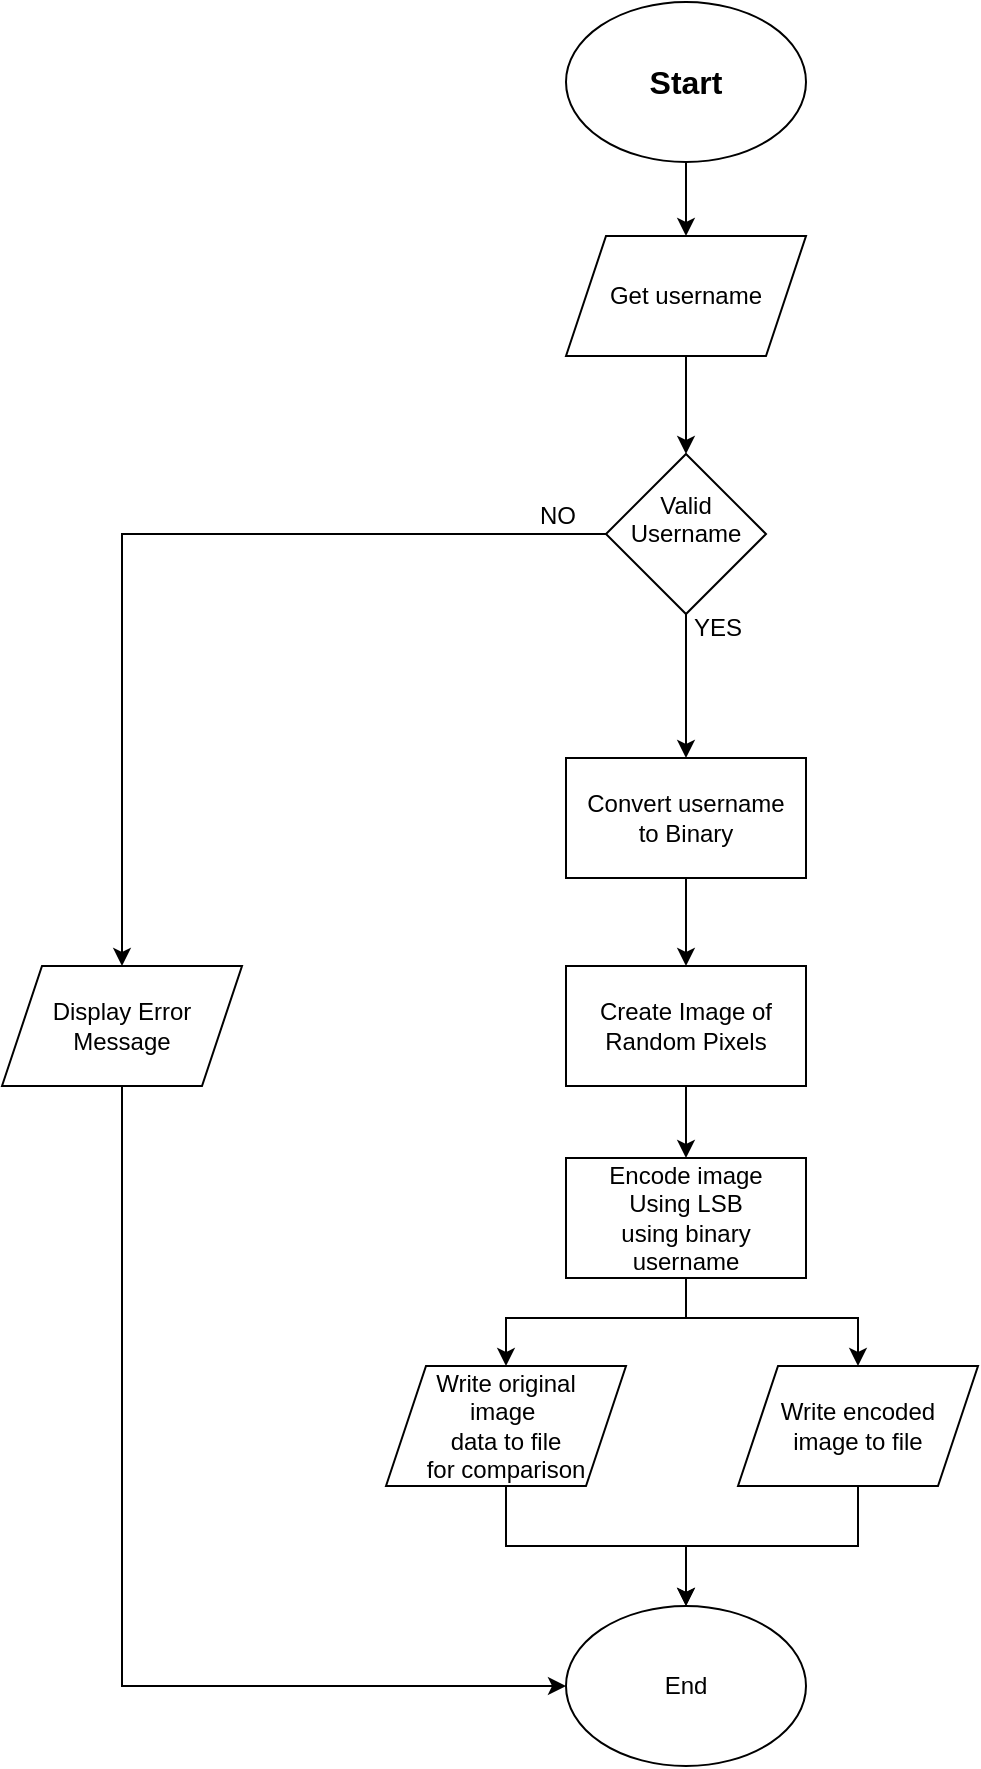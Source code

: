 <mxfile version="24.4.4" type="github">
  <diagram name="Page-1" id="9hqa1EYiereK8jZl_oy_">
    <mxGraphModel dx="794" dy="690" grid="1" gridSize="8" guides="1" tooltips="1" connect="1" arrows="1" fold="1" page="1" pageScale="1" pageWidth="827" pageHeight="1169" math="0" shadow="0">
      <root>
        <mxCell id="0" />
        <mxCell id="1" parent="0" />
        <mxCell id="5MErfeMuYOcCwuII5DUp-5" style="edgeStyle=orthogonalEdgeStyle;rounded=0;orthogonalLoop=1;jettySize=auto;html=1;entryX=0.5;entryY=0;entryDx=0;entryDy=0;" parent="1" source="5MErfeMuYOcCwuII5DUp-1" target="5MErfeMuYOcCwuII5DUp-2" edge="1">
          <mxGeometry relative="1" as="geometry" />
        </mxCell>
        <mxCell id="5MErfeMuYOcCwuII5DUp-1" value="&lt;font style=&quot;font-size: 16px;&quot;&gt;&lt;b&gt;Start&lt;/b&gt;&lt;/font&gt;" style="ellipse;whiteSpace=wrap;html=1;" parent="1" vertex="1">
          <mxGeometry x="354" y="30" width="120" height="80" as="geometry" />
        </mxCell>
        <mxCell id="5MErfeMuYOcCwuII5DUp-6" style="edgeStyle=orthogonalEdgeStyle;rounded=0;orthogonalLoop=1;jettySize=auto;html=1;entryX=0.5;entryY=0;entryDx=0;entryDy=0;" parent="1" source="5MErfeMuYOcCwuII5DUp-2" target="5MErfeMuYOcCwuII5DUp-4" edge="1">
          <mxGeometry relative="1" as="geometry" />
        </mxCell>
        <mxCell id="5MErfeMuYOcCwuII5DUp-2" value="Get username" style="shape=parallelogram;perimeter=parallelogramPerimeter;whiteSpace=wrap;html=1;fixedSize=1;" parent="1" vertex="1">
          <mxGeometry x="354" y="147" width="120" height="60" as="geometry" />
        </mxCell>
        <mxCell id="5MErfeMuYOcCwuII5DUp-18" style="edgeStyle=orthogonalEdgeStyle;rounded=0;orthogonalLoop=1;jettySize=auto;html=1;entryX=0;entryY=0.5;entryDx=0;entryDy=0;" parent="1" source="5MErfeMuYOcCwuII5DUp-3" target="5MErfeMuYOcCwuII5DUp-17" edge="1">
          <mxGeometry relative="1" as="geometry">
            <Array as="points">
              <mxPoint x="132" y="872" />
            </Array>
          </mxGeometry>
        </mxCell>
        <mxCell id="5MErfeMuYOcCwuII5DUp-3" value="Display Error&lt;br&gt;Message" style="shape=parallelogram;perimeter=parallelogramPerimeter;whiteSpace=wrap;html=1;fixedSize=1;" parent="1" vertex="1">
          <mxGeometry x="72" y="512" width="120" height="60" as="geometry" />
        </mxCell>
        <mxCell id="5MErfeMuYOcCwuII5DUp-7" style="edgeStyle=orthogonalEdgeStyle;rounded=0;orthogonalLoop=1;jettySize=auto;html=1;exitX=0;exitY=0.5;exitDx=0;exitDy=0;entryX=0.5;entryY=0;entryDx=0;entryDy=0;" parent="1" source="5MErfeMuYOcCwuII5DUp-4" target="5MErfeMuYOcCwuII5DUp-3" edge="1">
          <mxGeometry relative="1" as="geometry" />
        </mxCell>
        <mxCell id="Y63TulKh1--g1iIxH93A-2" style="edgeStyle=orthogonalEdgeStyle;rounded=0;orthogonalLoop=1;jettySize=auto;html=1;entryX=0.5;entryY=0;entryDx=0;entryDy=0;" edge="1" parent="1" source="5MErfeMuYOcCwuII5DUp-4" target="Y63TulKh1--g1iIxH93A-1">
          <mxGeometry relative="1" as="geometry" />
        </mxCell>
        <mxCell id="5MErfeMuYOcCwuII5DUp-4" value="&lt;div&gt;Valid Username&lt;/div&gt;&lt;div&gt;&lt;br&gt;&lt;/div&gt;" style="rhombus;whiteSpace=wrap;html=1;" parent="1" vertex="1">
          <mxGeometry x="374" y="256" width="80" height="80" as="geometry" />
        </mxCell>
        <mxCell id="5MErfeMuYOcCwuII5DUp-11" style="edgeStyle=orthogonalEdgeStyle;rounded=0;orthogonalLoop=1;jettySize=auto;html=1;entryX=0.5;entryY=0;entryDx=0;entryDy=0;" parent="1" source="5MErfeMuYOcCwuII5DUp-8" target="5MErfeMuYOcCwuII5DUp-10" edge="1">
          <mxGeometry relative="1" as="geometry" />
        </mxCell>
        <mxCell id="5MErfeMuYOcCwuII5DUp-8" value="Create Image of Random Pixels" style="rounded=0;whiteSpace=wrap;html=1;" parent="1" vertex="1">
          <mxGeometry x="354" y="512" width="120" height="60" as="geometry" />
        </mxCell>
        <mxCell id="5MErfeMuYOcCwuII5DUp-15" style="edgeStyle=orthogonalEdgeStyle;rounded=0;orthogonalLoop=1;jettySize=auto;html=1;entryX=0.5;entryY=0;entryDx=0;entryDy=0;" parent="1" source="5MErfeMuYOcCwuII5DUp-10" target="5MErfeMuYOcCwuII5DUp-12" edge="1">
          <mxGeometry relative="1" as="geometry">
            <Array as="points">
              <mxPoint x="414" y="688" />
              <mxPoint x="324" y="688" />
            </Array>
          </mxGeometry>
        </mxCell>
        <mxCell id="5MErfeMuYOcCwuII5DUp-16" style="edgeStyle=orthogonalEdgeStyle;rounded=0;orthogonalLoop=1;jettySize=auto;html=1;exitX=0.5;exitY=1;exitDx=0;exitDy=0;entryX=0.5;entryY=0;entryDx=0;entryDy=0;" parent="1" source="5MErfeMuYOcCwuII5DUp-10" target="5MErfeMuYOcCwuII5DUp-14" edge="1">
          <mxGeometry relative="1" as="geometry">
            <Array as="points">
              <mxPoint x="414" y="688" />
              <mxPoint x="500" y="688" />
            </Array>
          </mxGeometry>
        </mxCell>
        <mxCell id="5MErfeMuYOcCwuII5DUp-10" value="&lt;div&gt;Encode image &lt;br&gt;&lt;/div&gt;&lt;div&gt;Using LSB&lt;/div&gt;&lt;div&gt;using binary username&lt;br&gt;&lt;/div&gt;" style="rounded=0;whiteSpace=wrap;html=1;" parent="1" vertex="1">
          <mxGeometry x="354" y="608" width="120" height="60" as="geometry" />
        </mxCell>
        <mxCell id="5MErfeMuYOcCwuII5DUp-19" style="edgeStyle=orthogonalEdgeStyle;rounded=0;orthogonalLoop=1;jettySize=auto;html=1;entryX=0.5;entryY=0;entryDx=0;entryDy=0;" parent="1" source="5MErfeMuYOcCwuII5DUp-12" target="5MErfeMuYOcCwuII5DUp-17" edge="1">
          <mxGeometry relative="1" as="geometry" />
        </mxCell>
        <mxCell id="5MErfeMuYOcCwuII5DUp-12" value="&lt;div&gt;Write original&lt;/div&gt;&lt;div&gt;image&amp;nbsp;&lt;/div&gt;&lt;div&gt;data to file&lt;/div&gt;&lt;div&gt;for comparison&lt;br&gt;&lt;/div&gt;" style="shape=parallelogram;perimeter=parallelogramPerimeter;whiteSpace=wrap;html=1;fixedSize=1;" parent="1" vertex="1">
          <mxGeometry x="264" y="712" width="120" height="60" as="geometry" />
        </mxCell>
        <mxCell id="5MErfeMuYOcCwuII5DUp-20" style="edgeStyle=orthogonalEdgeStyle;rounded=0;orthogonalLoop=1;jettySize=auto;html=1;entryX=0.5;entryY=0;entryDx=0;entryDy=0;" parent="1" source="5MErfeMuYOcCwuII5DUp-14" target="5MErfeMuYOcCwuII5DUp-17" edge="1">
          <mxGeometry relative="1" as="geometry" />
        </mxCell>
        <mxCell id="5MErfeMuYOcCwuII5DUp-14" value="&lt;div&gt;Write encoded&lt;/div&gt;&lt;div&gt;image to file&lt;br&gt;&lt;/div&gt;" style="shape=parallelogram;perimeter=parallelogramPerimeter;whiteSpace=wrap;html=1;fixedSize=1;" parent="1" vertex="1">
          <mxGeometry x="440" y="712" width="120" height="60" as="geometry" />
        </mxCell>
        <mxCell id="5MErfeMuYOcCwuII5DUp-17" value="End" style="ellipse;whiteSpace=wrap;html=1;" parent="1" vertex="1">
          <mxGeometry x="354" y="832" width="120" height="80" as="geometry" />
        </mxCell>
        <mxCell id="5MErfeMuYOcCwuII5DUp-21" value="NO" style="text;html=1;align=center;verticalAlign=middle;whiteSpace=wrap;rounded=0;" parent="1" vertex="1">
          <mxGeometry x="320" y="272" width="60" height="30" as="geometry" />
        </mxCell>
        <mxCell id="5MErfeMuYOcCwuII5DUp-22" value="YES" style="text;html=1;align=center;verticalAlign=middle;whiteSpace=wrap;rounded=0;" parent="1" vertex="1">
          <mxGeometry x="400" y="328" width="60" height="30" as="geometry" />
        </mxCell>
        <mxCell id="Y63TulKh1--g1iIxH93A-3" style="edgeStyle=orthogonalEdgeStyle;rounded=0;orthogonalLoop=1;jettySize=auto;html=1;entryX=0.5;entryY=0;entryDx=0;entryDy=0;" edge="1" parent="1" source="Y63TulKh1--g1iIxH93A-1" target="5MErfeMuYOcCwuII5DUp-8">
          <mxGeometry relative="1" as="geometry" />
        </mxCell>
        <mxCell id="Y63TulKh1--g1iIxH93A-1" value="&lt;div&gt;Convert username&lt;/div&gt;&lt;div&gt;to Binary &lt;br&gt;&lt;/div&gt;" style="rounded=0;whiteSpace=wrap;html=1;" vertex="1" parent="1">
          <mxGeometry x="354" y="408" width="120" height="60" as="geometry" />
        </mxCell>
      </root>
    </mxGraphModel>
  </diagram>
</mxfile>

